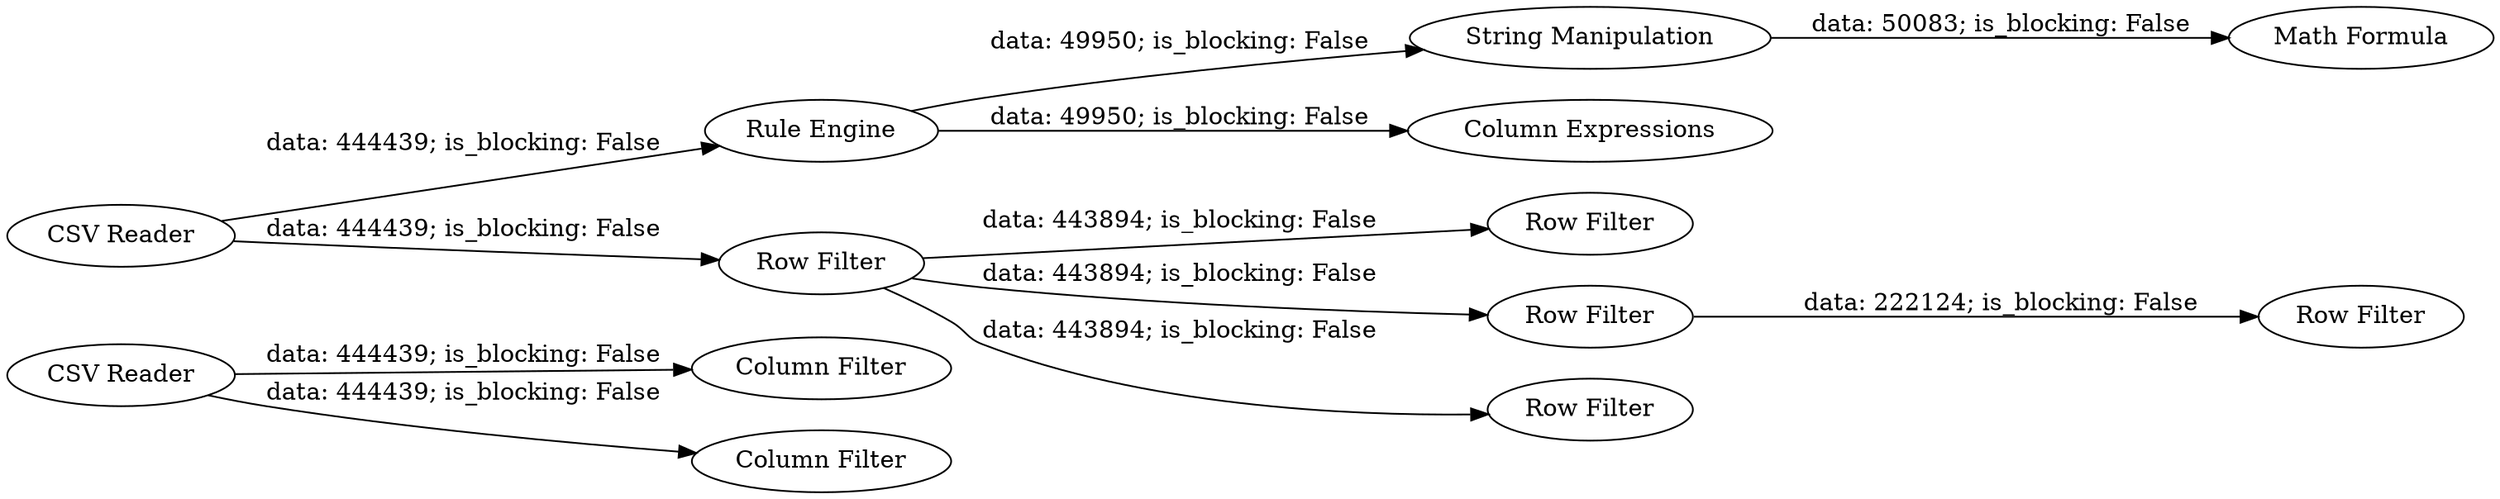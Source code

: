 digraph {
	"7718050342076786362_9" [label="Column Filter"]
	"7718050342076786362_4" [label="Row Filter"]
	"7718050342076786362_7" [label="CSV Reader"]
	"7718050342076786362_5" [label="Row Filter"]
	"7718050342076786362_12" [label="Math Formula"]
	"7718050342076786362_10" [label="Rule Engine"]
	"7718050342076786362_11" [label="String Manipulation"]
	"7718050342076786362_2" [label="Row Filter"]
	"7718050342076786362_3" [label="Row Filter"]
	"7718050342076786362_6" [label="Row Filter"]
	"7718050342076786362_13" [label="Column Expressions"]
	"7718050342076786362_8" [label="Column Filter"]
	"7718050342076786362_1" [label="CSV Reader"]
	"7718050342076786362_2" -> "7718050342076786362_3" [label="data: 443894; is_blocking: False"]
	"7718050342076786362_11" -> "7718050342076786362_12" [label="data: 50083; is_blocking: False"]
	"7718050342076786362_7" -> "7718050342076786362_9" [label="data: 444439; is_blocking: False"]
	"7718050342076786362_1" -> "7718050342076786362_10" [label="data: 444439; is_blocking: False"]
	"7718050342076786362_7" -> "7718050342076786362_8" [label="data: 444439; is_blocking: False"]
	"7718050342076786362_2" -> "7718050342076786362_4" [label="data: 443894; is_blocking: False"]
	"7718050342076786362_10" -> "7718050342076786362_11" [label="data: 49950; is_blocking: False"]
	"7718050342076786362_1" -> "7718050342076786362_2" [label="data: 444439; is_blocking: False"]
	"7718050342076786362_10" -> "7718050342076786362_13" [label="data: 49950; is_blocking: False"]
	"7718050342076786362_2" -> "7718050342076786362_5" [label="data: 443894; is_blocking: False"]
	"7718050342076786362_5" -> "7718050342076786362_6" [label="data: 222124; is_blocking: False"]
	rankdir=LR
}

